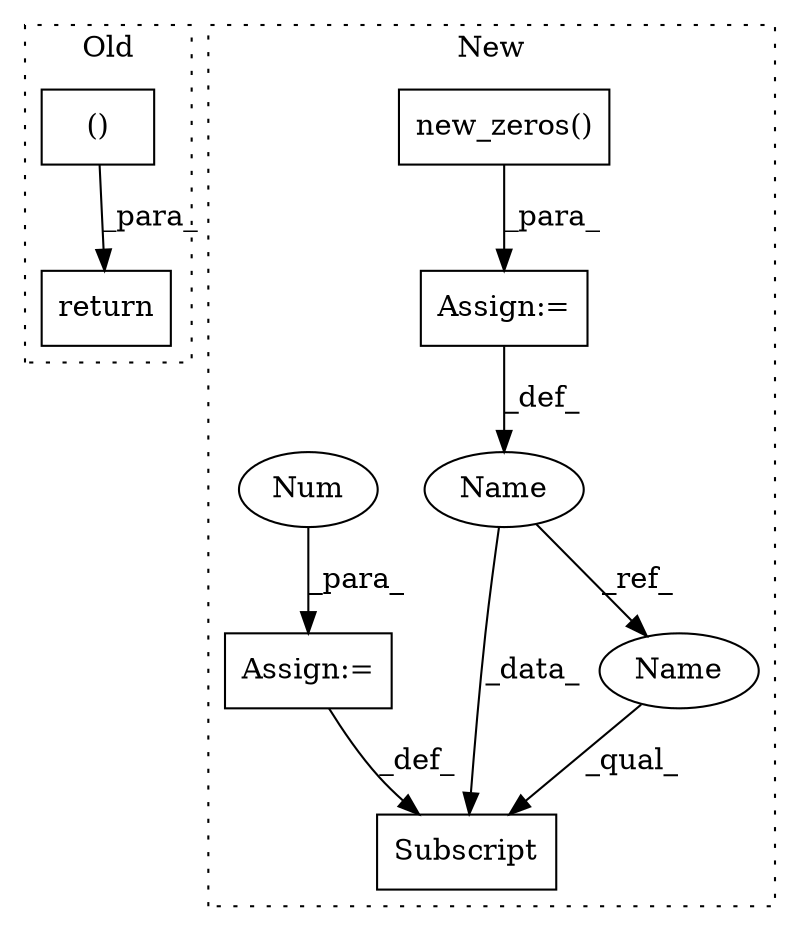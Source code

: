 digraph G {
subgraph cluster0 {
1 [label="()" a="54" s="4139" l="9" shape="box"];
4 [label="return" a="93" s="4162" l="7" shape="box"];
label = "Old";
style="dotted";
}
subgraph cluster1 {
2 [label="new_zeros()" a="75" s="2426,2452" l="21,1" shape="box"];
3 [label="Assign:=" a="68" s="2423" l="3" shape="box"];
5 [label="Subscript" a="63" s="2530,0" l="26,0" shape="box"];
6 [label="Name" a="87" s="2415" l="8" shape="ellipse"];
7 [label="Assign:=" a="68" s="2556" l="3" shape="box"];
8 [label="Num" a="76" s="2559" l="1" shape="ellipse"];
9 [label="Name" a="87" s="2530" l="8" shape="ellipse"];
label = "New";
style="dotted";
}
1 -> 4 [label="_para_"];
2 -> 3 [label="_para_"];
3 -> 6 [label="_def_"];
6 -> 5 [label="_data_"];
6 -> 9 [label="_ref_"];
7 -> 5 [label="_def_"];
8 -> 7 [label="_para_"];
9 -> 5 [label="_qual_"];
}